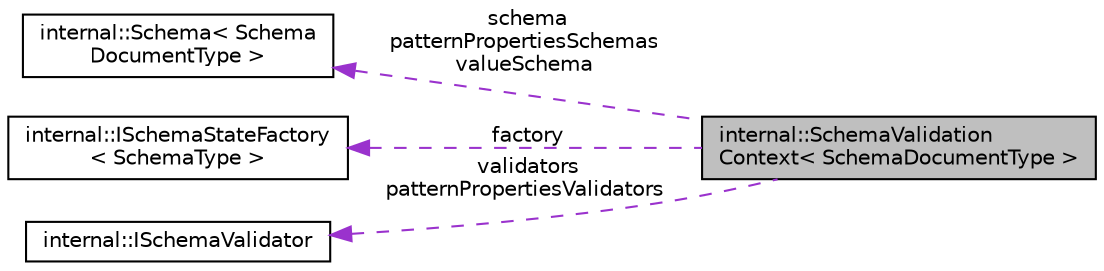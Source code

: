 digraph "internal::SchemaValidationContext&lt; SchemaDocumentType &gt;"
{
  edge [fontname="Helvetica",fontsize="10",labelfontname="Helvetica",labelfontsize="10"];
  node [fontname="Helvetica",fontsize="10",shape=record];
  rankdir="LR";
  Node1 [label="internal::SchemaValidation\lContext\< SchemaDocumentType \>",height=0.2,width=0.4,color="black", fillcolor="grey75", style="filled", fontcolor="black"];
  Node2 -> Node1 [dir="back",color="darkorchid3",fontsize="10",style="dashed",label=" schema\npatternPropertiesSchemas\nvalueSchema" ,fontname="Helvetica"];
  Node2 [label="internal::Schema\< Schema\lDocumentType \>",height=0.2,width=0.4,color="black", fillcolor="white", style="filled",URL="$classinternal_1_1_schema.html"];
  Node3 -> Node1 [dir="back",color="darkorchid3",fontsize="10",style="dashed",label=" factory" ,fontname="Helvetica"];
  Node3 [label="internal::ISchemaStateFactory\l\< SchemaType \>",height=0.2,width=0.4,color="black", fillcolor="white", style="filled",URL="$classinternal_1_1_i_schema_state_factory.html"];
  Node4 -> Node1 [dir="back",color="darkorchid3",fontsize="10",style="dashed",label=" validators\npatternPropertiesValidators" ,fontname="Helvetica"];
  Node4 [label="internal::ISchemaValidator",height=0.2,width=0.4,color="black", fillcolor="white", style="filled",URL="$classinternal_1_1_i_schema_validator.html"];
}
